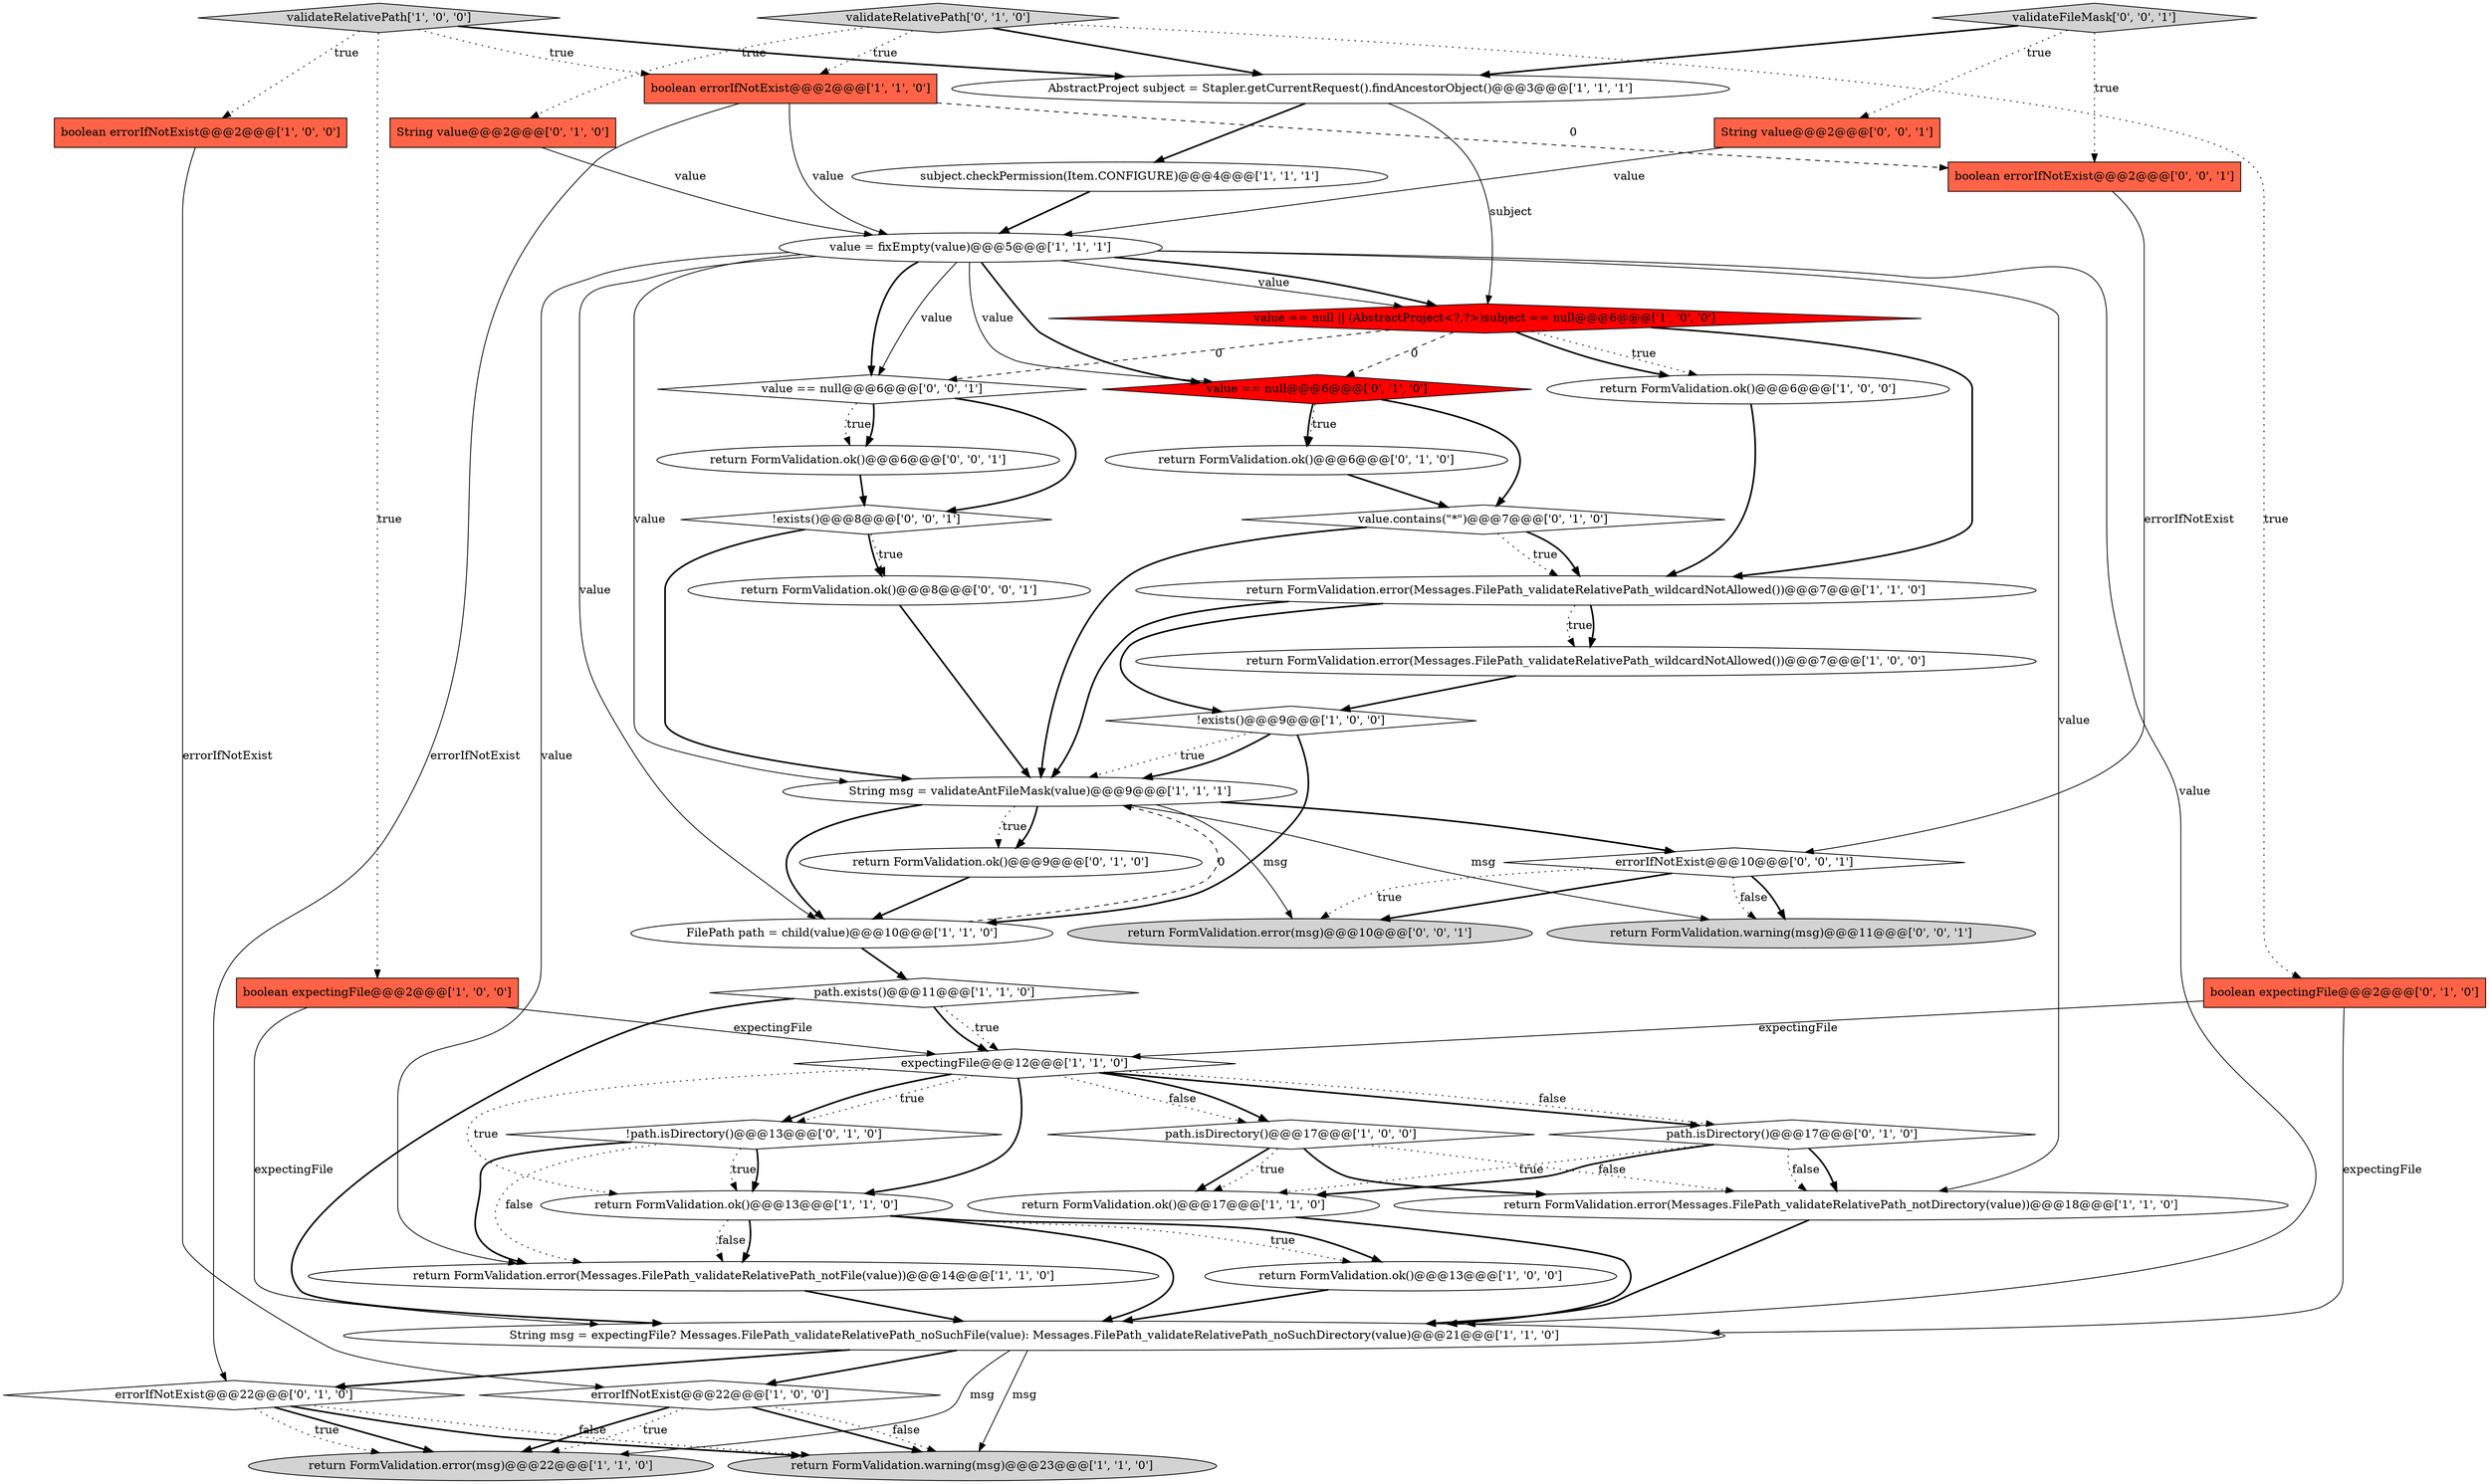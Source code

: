 digraph {
29 [style = filled, label = "!path.isDirectory()@@@13@@@['0', '1', '0']", fillcolor = white, shape = diamond image = "AAA0AAABBB2BBB"];
36 [style = filled, label = "String value@@@2@@@['0', '0', '1']", fillcolor = tomato, shape = box image = "AAA0AAABBB3BBB"];
44 [style = filled, label = "return FormValidation.ok()@@@8@@@['0', '0', '1']", fillcolor = white, shape = ellipse image = "AAA0AAABBB3BBB"];
6 [style = filled, label = "boolean errorIfNotExist@@@2@@@['1', '0', '0']", fillcolor = tomato, shape = box image = "AAA0AAABBB1BBB"];
17 [style = filled, label = "return FormValidation.error(Messages.FilePath_validateRelativePath_notFile(value))@@@14@@@['1', '1', '0']", fillcolor = white, shape = ellipse image = "AAA0AAABBB1BBB"];
0 [style = filled, label = "return FormValidation.error(Messages.FilePath_validateRelativePath_wildcardNotAllowed())@@@7@@@['1', '0', '0']", fillcolor = white, shape = ellipse image = "AAA0AAABBB1BBB"];
20 [style = filled, label = "AbstractProject subject = Stapler.getCurrentRequest().findAncestorObject()@@@3@@@['1', '1', '1']", fillcolor = white, shape = ellipse image = "AAA0AAABBB1BBB"];
11 [style = filled, label = "validateRelativePath['1', '0', '0']", fillcolor = lightgray, shape = diamond image = "AAA0AAABBB1BBB"];
34 [style = filled, label = "return FormValidation.ok()@@@6@@@['0', '1', '0']", fillcolor = white, shape = ellipse image = "AAA0AAABBB2BBB"];
26 [style = filled, label = "path.isDirectory()@@@17@@@['0', '1', '0']", fillcolor = white, shape = diamond image = "AAA0AAABBB2BBB"];
4 [style = filled, label = "subject.checkPermission(Item.CONFIGURE)@@@4@@@['1', '1', '1']", fillcolor = white, shape = ellipse image = "AAA0AAABBB1BBB"];
38 [style = filled, label = "return FormValidation.ok()@@@6@@@['0', '0', '1']", fillcolor = white, shape = ellipse image = "AAA0AAABBB3BBB"];
7 [style = filled, label = "return FormValidation.error(msg)@@@22@@@['1', '1', '0']", fillcolor = lightgray, shape = ellipse image = "AAA0AAABBB1BBB"];
8 [style = filled, label = "path.exists()@@@11@@@['1', '1', '0']", fillcolor = white, shape = diamond image = "AAA0AAABBB1BBB"];
12 [style = filled, label = "return FormValidation.ok()@@@13@@@['1', '0', '0']", fillcolor = white, shape = ellipse image = "AAA0AAABBB1BBB"];
40 [style = filled, label = "boolean errorIfNotExist@@@2@@@['0', '0', '1']", fillcolor = tomato, shape = box image = "AAA0AAABBB3BBB"];
25 [style = filled, label = "return FormValidation.ok()@@@17@@@['1', '1', '0']", fillcolor = white, shape = ellipse image = "AAA0AAABBB1BBB"];
39 [style = filled, label = "return FormValidation.error(msg)@@@10@@@['0', '0', '1']", fillcolor = lightgray, shape = ellipse image = "AAA0AAABBB3BBB"];
15 [style = filled, label = "String msg = validateAntFileMask(value)@@@9@@@['1', '1', '1']", fillcolor = white, shape = ellipse image = "AAA0AAABBB1BBB"];
13 [style = filled, label = "path.isDirectory()@@@17@@@['1', '0', '0']", fillcolor = white, shape = diamond image = "AAA0AAABBB1BBB"];
24 [style = filled, label = "return FormValidation.ok()@@@13@@@['1', '1', '0']", fillcolor = white, shape = ellipse image = "AAA0AAABBB1BBB"];
43 [style = filled, label = "validateFileMask['0', '0', '1']", fillcolor = lightgray, shape = diamond image = "AAA0AAABBB3BBB"];
27 [style = filled, label = "validateRelativePath['0', '1', '0']", fillcolor = lightgray, shape = diamond image = "AAA0AAABBB2BBB"];
30 [style = filled, label = "boolean expectingFile@@@2@@@['0', '1', '0']", fillcolor = tomato, shape = box image = "AAA0AAABBB2BBB"];
28 [style = filled, label = "value.contains(\"*\")@@@7@@@['0', '1', '0']", fillcolor = white, shape = diamond image = "AAA0AAABBB2BBB"];
41 [style = filled, label = "value == null@@@6@@@['0', '0', '1']", fillcolor = white, shape = diamond image = "AAA0AAABBB3BBB"];
45 [style = filled, label = "!exists()@@@8@@@['0', '0', '1']", fillcolor = white, shape = diamond image = "AAA0AAABBB3BBB"];
3 [style = filled, label = "!exists()@@@9@@@['1', '0', '0']", fillcolor = white, shape = diamond image = "AAA0AAABBB1BBB"];
18 [style = filled, label = "return FormValidation.warning(msg)@@@23@@@['1', '1', '0']", fillcolor = lightgray, shape = ellipse image = "AAA0AAABBB1BBB"];
1 [style = filled, label = "FilePath path = child(value)@@@10@@@['1', '1', '0']", fillcolor = white, shape = ellipse image = "AAA0AAABBB1BBB"];
5 [style = filled, label = "errorIfNotExist@@@22@@@['1', '0', '0']", fillcolor = white, shape = diamond image = "AAA0AAABBB1BBB"];
19 [style = filled, label = "boolean errorIfNotExist@@@2@@@['1', '1', '0']", fillcolor = tomato, shape = box image = "AAA0AAABBB1BBB"];
31 [style = filled, label = "return FormValidation.ok()@@@9@@@['0', '1', '0']", fillcolor = white, shape = ellipse image = "AAA0AAABBB2BBB"];
10 [style = filled, label = "return FormValidation.error(Messages.FilePath_validateRelativePath_notDirectory(value))@@@18@@@['1', '1', '0']", fillcolor = white, shape = ellipse image = "AAA0AAABBB1BBB"];
2 [style = filled, label = "return FormValidation.error(Messages.FilePath_validateRelativePath_wildcardNotAllowed())@@@7@@@['1', '1', '0']", fillcolor = white, shape = ellipse image = "AAA0AAABBB1BBB"];
22 [style = filled, label = "String msg = expectingFile? Messages.FilePath_validateRelativePath_noSuchFile(value): Messages.FilePath_validateRelativePath_noSuchDirectory(value)@@@21@@@['1', '1', '0']", fillcolor = white, shape = ellipse image = "AAA0AAABBB1BBB"];
9 [style = filled, label = "return FormValidation.ok()@@@6@@@['1', '0', '0']", fillcolor = white, shape = ellipse image = "AAA0AAABBB1BBB"];
42 [style = filled, label = "errorIfNotExist@@@10@@@['0', '0', '1']", fillcolor = white, shape = diamond image = "AAA0AAABBB3BBB"];
16 [style = filled, label = "value = fixEmpty(value)@@@5@@@['1', '1', '1']", fillcolor = white, shape = ellipse image = "AAA0AAABBB1BBB"];
32 [style = filled, label = "errorIfNotExist@@@22@@@['0', '1', '0']", fillcolor = white, shape = diamond image = "AAA0AAABBB2BBB"];
23 [style = filled, label = "value == null || (AbstractProject<?,?>)subject == null@@@6@@@['1', '0', '0']", fillcolor = red, shape = diamond image = "AAA1AAABBB1BBB"];
14 [style = filled, label = "boolean expectingFile@@@2@@@['1', '0', '0']", fillcolor = tomato, shape = box image = "AAA0AAABBB1BBB"];
35 [style = filled, label = "value == null@@@6@@@['0', '1', '0']", fillcolor = red, shape = diamond image = "AAA1AAABBB2BBB"];
37 [style = filled, label = "return FormValidation.warning(msg)@@@11@@@['0', '0', '1']", fillcolor = lightgray, shape = ellipse image = "AAA0AAABBB3BBB"];
33 [style = filled, label = "String value@@@2@@@['0', '1', '0']", fillcolor = tomato, shape = box image = "AAA0AAABBB2BBB"];
21 [style = filled, label = "expectingFile@@@12@@@['1', '1', '0']", fillcolor = white, shape = diamond image = "AAA0AAABBB1BBB"];
24->12 [style = dotted, label="true"];
16->15 [style = solid, label="value"];
16->23 [style = solid, label="value"];
16->22 [style = solid, label="value"];
25->22 [style = bold, label=""];
26->10 [style = bold, label=""];
27->33 [style = dotted, label="true"];
1->15 [style = dashed, label="0"];
15->31 [style = dotted, label="true"];
21->13 [style = dotted, label="false"];
15->37 [style = solid, label="msg"];
44->15 [style = bold, label=""];
21->24 [style = bold, label=""];
14->22 [style = solid, label="expectingFile"];
31->1 [style = bold, label=""];
20->23 [style = solid, label="subject"];
27->19 [style = dotted, label="true"];
41->38 [style = dotted, label="true"];
16->41 [style = bold, label=""];
16->35 [style = solid, label="value"];
30->22 [style = solid, label="expectingFile"];
21->26 [style = bold, label=""];
19->16 [style = solid, label="value"];
21->24 [style = dotted, label="true"];
42->37 [style = dotted, label="false"];
2->15 [style = bold, label=""];
24->17 [style = bold, label=""];
41->45 [style = bold, label=""];
32->18 [style = bold, label=""];
6->5 [style = solid, label="errorIfNotExist"];
12->22 [style = bold, label=""];
4->16 [style = bold, label=""];
36->16 [style = solid, label="value"];
21->13 [style = bold, label=""];
0->3 [style = bold, label=""];
13->25 [style = bold, label=""];
2->0 [style = dotted, label="true"];
16->10 [style = solid, label="value"];
9->2 [style = bold, label=""];
13->25 [style = dotted, label="true"];
21->29 [style = dotted, label="true"];
11->14 [style = dotted, label="true"];
28->2 [style = dotted, label="true"];
23->35 [style = dashed, label="0"];
21->26 [style = dotted, label="false"];
22->32 [style = bold, label=""];
38->45 [style = bold, label=""];
32->7 [style = bold, label=""];
45->44 [style = dotted, label="true"];
22->5 [style = bold, label=""];
23->9 [style = dotted, label="true"];
8->22 [style = bold, label=""];
32->18 [style = dotted, label="false"];
35->28 [style = bold, label=""];
21->29 [style = bold, label=""];
15->31 [style = bold, label=""];
5->7 [style = dotted, label="true"];
5->7 [style = bold, label=""];
41->38 [style = bold, label=""];
11->19 [style = dotted, label="true"];
16->1 [style = solid, label="value"];
35->34 [style = bold, label=""];
27->20 [style = bold, label=""];
26->10 [style = dotted, label="false"];
30->21 [style = solid, label="expectingFile"];
42->39 [style = dotted, label="true"];
13->10 [style = bold, label=""];
24->12 [style = bold, label=""];
40->42 [style = solid, label="errorIfNotExist"];
29->17 [style = bold, label=""];
42->37 [style = bold, label=""];
1->8 [style = bold, label=""];
45->15 [style = bold, label=""];
3->1 [style = bold, label=""];
8->21 [style = dotted, label="true"];
24->17 [style = dotted, label="false"];
2->3 [style = bold, label=""];
19->32 [style = solid, label="errorIfNotExist"];
42->39 [style = bold, label=""];
43->20 [style = bold, label=""];
32->7 [style = dotted, label="true"];
5->18 [style = bold, label=""];
16->23 [style = bold, label=""];
14->21 [style = solid, label="expectingFile"];
45->44 [style = bold, label=""];
22->18 [style = solid, label="msg"];
34->28 [style = bold, label=""];
2->0 [style = bold, label=""];
11->6 [style = dotted, label="true"];
3->15 [style = dotted, label="true"];
43->40 [style = dotted, label="true"];
13->10 [style = dotted, label="false"];
23->2 [style = bold, label=""];
43->36 [style = dotted, label="true"];
29->24 [style = dotted, label="true"];
16->41 [style = solid, label="value"];
19->40 [style = dashed, label="0"];
15->1 [style = bold, label=""];
10->22 [style = bold, label=""];
11->20 [style = bold, label=""];
5->18 [style = dotted, label="false"];
28->15 [style = bold, label=""];
26->25 [style = dotted, label="true"];
26->25 [style = bold, label=""];
15->39 [style = solid, label="msg"];
22->7 [style = solid, label="msg"];
3->15 [style = bold, label=""];
17->22 [style = bold, label=""];
24->22 [style = bold, label=""];
33->16 [style = solid, label="value"];
20->4 [style = bold, label=""];
28->2 [style = bold, label=""];
27->30 [style = dotted, label="true"];
16->17 [style = solid, label="value"];
15->42 [style = bold, label=""];
8->21 [style = bold, label=""];
35->34 [style = dotted, label="true"];
29->17 [style = dotted, label="false"];
23->41 [style = dashed, label="0"];
16->35 [style = bold, label=""];
29->24 [style = bold, label=""];
23->9 [style = bold, label=""];
}
